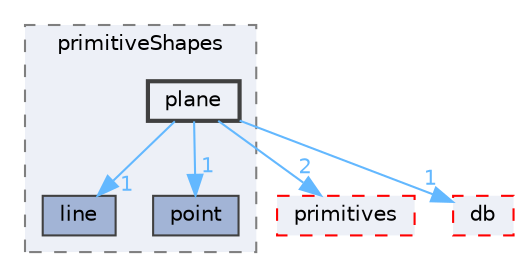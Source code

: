 digraph "src/OpenFOAM/meshes/primitiveShapes/plane"
{
 // LATEX_PDF_SIZE
  bgcolor="transparent";
  edge [fontname=Helvetica,fontsize=10,labelfontname=Helvetica,labelfontsize=10];
  node [fontname=Helvetica,fontsize=10,shape=box,height=0.2,width=0.4];
  compound=true
  subgraph clusterdir_a36ac568b20b0ed2190ed53a491bc296 {
    graph [ bgcolor="#edf0f7", pencolor="grey50", label="primitiveShapes", fontname=Helvetica,fontsize=10 style="filled,dashed", URL="dir_a36ac568b20b0ed2190ed53a491bc296.html",tooltip=""]
  dir_b2b20348f78d31f6a5e7322ebd1c6bd6 [label="line", fillcolor="#a2b4d6", color="grey25", style="filled", URL="dir_b2b20348f78d31f6a5e7322ebd1c6bd6.html",tooltip=""];
  dir_cb34e2eea6ae8af2554e1d80aff9f166 [label="point", fillcolor="#a2b4d6", color="grey25", style="filled", URL="dir_cb34e2eea6ae8af2554e1d80aff9f166.html",tooltip=""];
  dir_77052ec8787433c172f9ae2c57230bbf [label="plane", fillcolor="#edf0f7", color="grey25", style="filled,bold", URL="dir_77052ec8787433c172f9ae2c57230bbf.html",tooltip=""];
  }
  dir_3e50f45338116b169052b428016851aa [label="primitives", fillcolor="#edf0f7", color="red", style="filled,dashed", URL="dir_3e50f45338116b169052b428016851aa.html",tooltip=""];
  dir_63c634f7a7cfd679ac26c67fb30fc32f [label="db", fillcolor="#edf0f7", color="red", style="filled,dashed", URL="dir_63c634f7a7cfd679ac26c67fb30fc32f.html",tooltip=""];
  dir_77052ec8787433c172f9ae2c57230bbf->dir_3e50f45338116b169052b428016851aa [headlabel="2", labeldistance=1.5 headhref="dir_002924_003069.html" href="dir_002924_003069.html" color="steelblue1" fontcolor="steelblue1"];
  dir_77052ec8787433c172f9ae2c57230bbf->dir_63c634f7a7cfd679ac26c67fb30fc32f [headlabel="1", labeldistance=1.5 headhref="dir_002924_000817.html" href="dir_002924_000817.html" color="steelblue1" fontcolor="steelblue1"];
  dir_77052ec8787433c172f9ae2c57230bbf->dir_b2b20348f78d31f6a5e7322ebd1c6bd6 [headlabel="1", labeldistance=1.5 headhref="dir_002924_002178.html" href="dir_002924_002178.html" color="steelblue1" fontcolor="steelblue1"];
  dir_77052ec8787433c172f9ae2c57230bbf->dir_cb34e2eea6ae8af2554e1d80aff9f166 [headlabel="1", labeldistance=1.5 headhref="dir_002924_002934.html" href="dir_002924_002934.html" color="steelblue1" fontcolor="steelblue1"];
}
